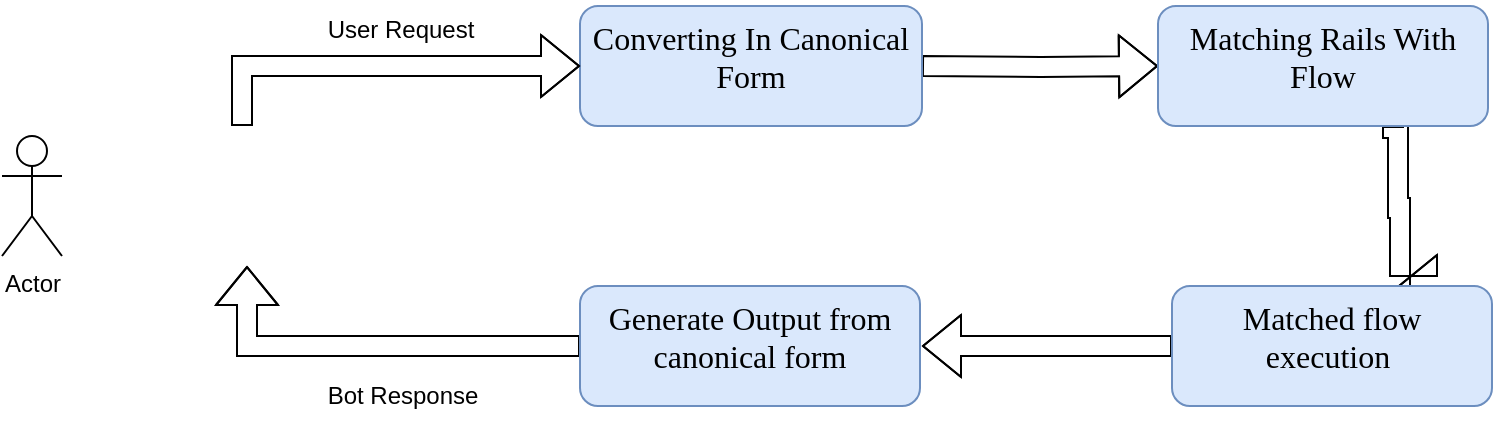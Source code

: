 <mxfile version="22.1.18" type="github">
  <diagram name="Page-1" id="RxIT54umvEJwaLlXkvSo">
    <mxGraphModel dx="880" dy="426" grid="1" gridSize="10" guides="1" tooltips="1" connect="1" arrows="1" fold="1" page="1" pageScale="1" pageWidth="850" pageHeight="1100" background="none" math="0" shadow="0">
      <root>
        <mxCell id="0" />
        <mxCell id="1" parent="0" />
        <mxCell id="-HKhgJE3jgLF9Y0kaHrl-5" value="" style="edgeStyle=orthogonalEdgeStyle;shape=flexArrow;rounded=0;orthogonalLoop=1;jettySize=auto;html=1;" parent="1" target="-HKhgJE3jgLF9Y0kaHrl-4" edge="1">
          <mxGeometry relative="1" as="geometry">
            <mxPoint x="520" y="190" as="sourcePoint" />
          </mxGeometry>
        </mxCell>
        <mxCell id="-HKhgJE3jgLF9Y0kaHrl-2" value="&lt;font face=&quot;Verdana&quot; style=&quot;font-size: 16px;&quot;&gt;Converting In Canonical Form&lt;/font&gt;" style="rounded=1;whiteSpace=wrap;html=1;verticalAlign=top;fillColor=#dae8fc;strokeColor=#6c8ebf;" parent="1" vertex="1">
          <mxGeometry x="349" y="160" width="171" height="60" as="geometry" />
        </mxCell>
        <mxCell id="-HKhgJE3jgLF9Y0kaHrl-7" value="" style="edgeStyle=orthogonalEdgeStyle;shape=flexArrow;rounded=0;orthogonalLoop=1;jettySize=auto;html=1;" parent="1" edge="1">
          <mxGeometry relative="1" as="geometry">
            <mxPoint x="755.5" y="220" as="sourcePoint" />
            <mxPoint x="758" y="300" as="targetPoint" />
            <Array as="points">
              <mxPoint x="756" y="221" />
              <mxPoint x="758" y="221" />
              <mxPoint x="758" y="261" />
              <mxPoint x="759" y="261" />
            </Array>
          </mxGeometry>
        </mxCell>
        <mxCell id="-HKhgJE3jgLF9Y0kaHrl-4" value="&lt;font face=&quot;Verdana&quot; style=&quot;font-size: 16px;&quot;&gt;Matching Rails With Flow&lt;/font&gt;" style="rounded=1;whiteSpace=wrap;html=1;verticalAlign=top;fillColor=#dae8fc;strokeColor=#6c8ebf;" parent="1" vertex="1">
          <mxGeometry x="638" y="160" width="165" height="60" as="geometry" />
        </mxCell>
        <mxCell id="-HKhgJE3jgLF9Y0kaHrl-9" value="" style="edgeStyle=orthogonalEdgeStyle;shape=flexArrow;rounded=0;orthogonalLoop=1;jettySize=auto;html=1;" parent="1" source="-HKhgJE3jgLF9Y0kaHrl-6" edge="1">
          <mxGeometry relative="1" as="geometry">
            <mxPoint x="520" y="330" as="targetPoint" />
          </mxGeometry>
        </mxCell>
        <mxCell id="-HKhgJE3jgLF9Y0kaHrl-6" value="&lt;font face=&quot;Verdana&quot; style=&quot;font-size: 16px;&quot;&gt;Matched flow execution&amp;nbsp;&lt;/font&gt;" style="rounded=1;whiteSpace=wrap;html=1;verticalAlign=top;fillColor=#dae8fc;strokeColor=#6c8ebf;" parent="1" vertex="1">
          <mxGeometry x="645" y="300" width="160" height="60" as="geometry" />
        </mxCell>
        <mxCell id="-HKhgJE3jgLF9Y0kaHrl-11" value="" style="edgeStyle=orthogonalEdgeStyle;shape=flexArrow;rounded=0;orthogonalLoop=1;jettySize=auto;html=1;entryX=0.75;entryY=1;entryDx=0;entryDy=0;" parent="1" source="-HKhgJE3jgLF9Y0kaHrl-8" target="-HKhgJE3jgLF9Y0kaHrl-13" edge="1">
          <mxGeometry relative="1" as="geometry">
            <mxPoint x="290" y="270" as="targetPoint" />
            <Array as="points">
              <mxPoint x="183" y="330" />
            </Array>
          </mxGeometry>
        </mxCell>
        <mxCell id="-HKhgJE3jgLF9Y0kaHrl-8" value="&lt;font face=&quot;Verdana&quot; style=&quot;font-size: 16px;&quot;&gt;Generate Output from canonical form&lt;/font&gt;" style="rounded=1;whiteSpace=wrap;html=1;verticalAlign=top;fillColor=#dae8fc;strokeColor=#6c8ebf;" parent="1" vertex="1">
          <mxGeometry x="349" y="300" width="170" height="60" as="geometry" />
        </mxCell>
        <mxCell id="-HKhgJE3jgLF9Y0kaHrl-14" style="edgeStyle=orthogonalEdgeStyle;shape=flexArrow;rounded=0;orthogonalLoop=1;jettySize=auto;html=1;" parent="1" source="-HKhgJE3jgLF9Y0kaHrl-13" target="-HKhgJE3jgLF9Y0kaHrl-2" edge="1">
          <mxGeometry relative="1" as="geometry">
            <mxPoint x="180" y="210" as="sourcePoint" />
            <Array as="points">
              <mxPoint x="180" y="190" />
            </Array>
          </mxGeometry>
        </mxCell>
        <mxCell id="-HKhgJE3jgLF9Y0kaHrl-13" value="" style="shape=image;html=1;verticalAlign=top;verticalLabelPosition=bottom;labelBackgroundColor=#ffffff;imageAspect=0;aspect=fixed;image=https://cdn3.iconfinder.com/data/icons/essential-pack-2/48/49-Responsive-128.png" parent="1" vertex="1">
          <mxGeometry x="130" y="220" width="70" height="70" as="geometry" />
        </mxCell>
        <mxCell id="-HKhgJE3jgLF9Y0kaHrl-16" value="User Request" style="text;html=1;align=center;verticalAlign=middle;resizable=0;points=[];autosize=1;strokeColor=none;fillColor=none;" parent="1" vertex="1">
          <mxGeometry x="209" y="157" width="100" height="30" as="geometry" />
        </mxCell>
        <mxCell id="-HKhgJE3jgLF9Y0kaHrl-17" value="Bot Response" style="text;html=1;align=center;verticalAlign=middle;resizable=0;points=[];autosize=1;strokeColor=none;fillColor=none;" parent="1" vertex="1">
          <mxGeometry x="210" y="340" width="100" height="30" as="geometry" />
        </mxCell>
        <mxCell id="-HKhgJE3jgLF9Y0kaHrl-18" value="Actor" style="shape=umlActor;verticalLabelPosition=bottom;verticalAlign=top;html=1;outlineConnect=0;" parent="1" vertex="1">
          <mxGeometry x="60" y="225" width="30" height="60" as="geometry" />
        </mxCell>
      </root>
    </mxGraphModel>
  </diagram>
</mxfile>
